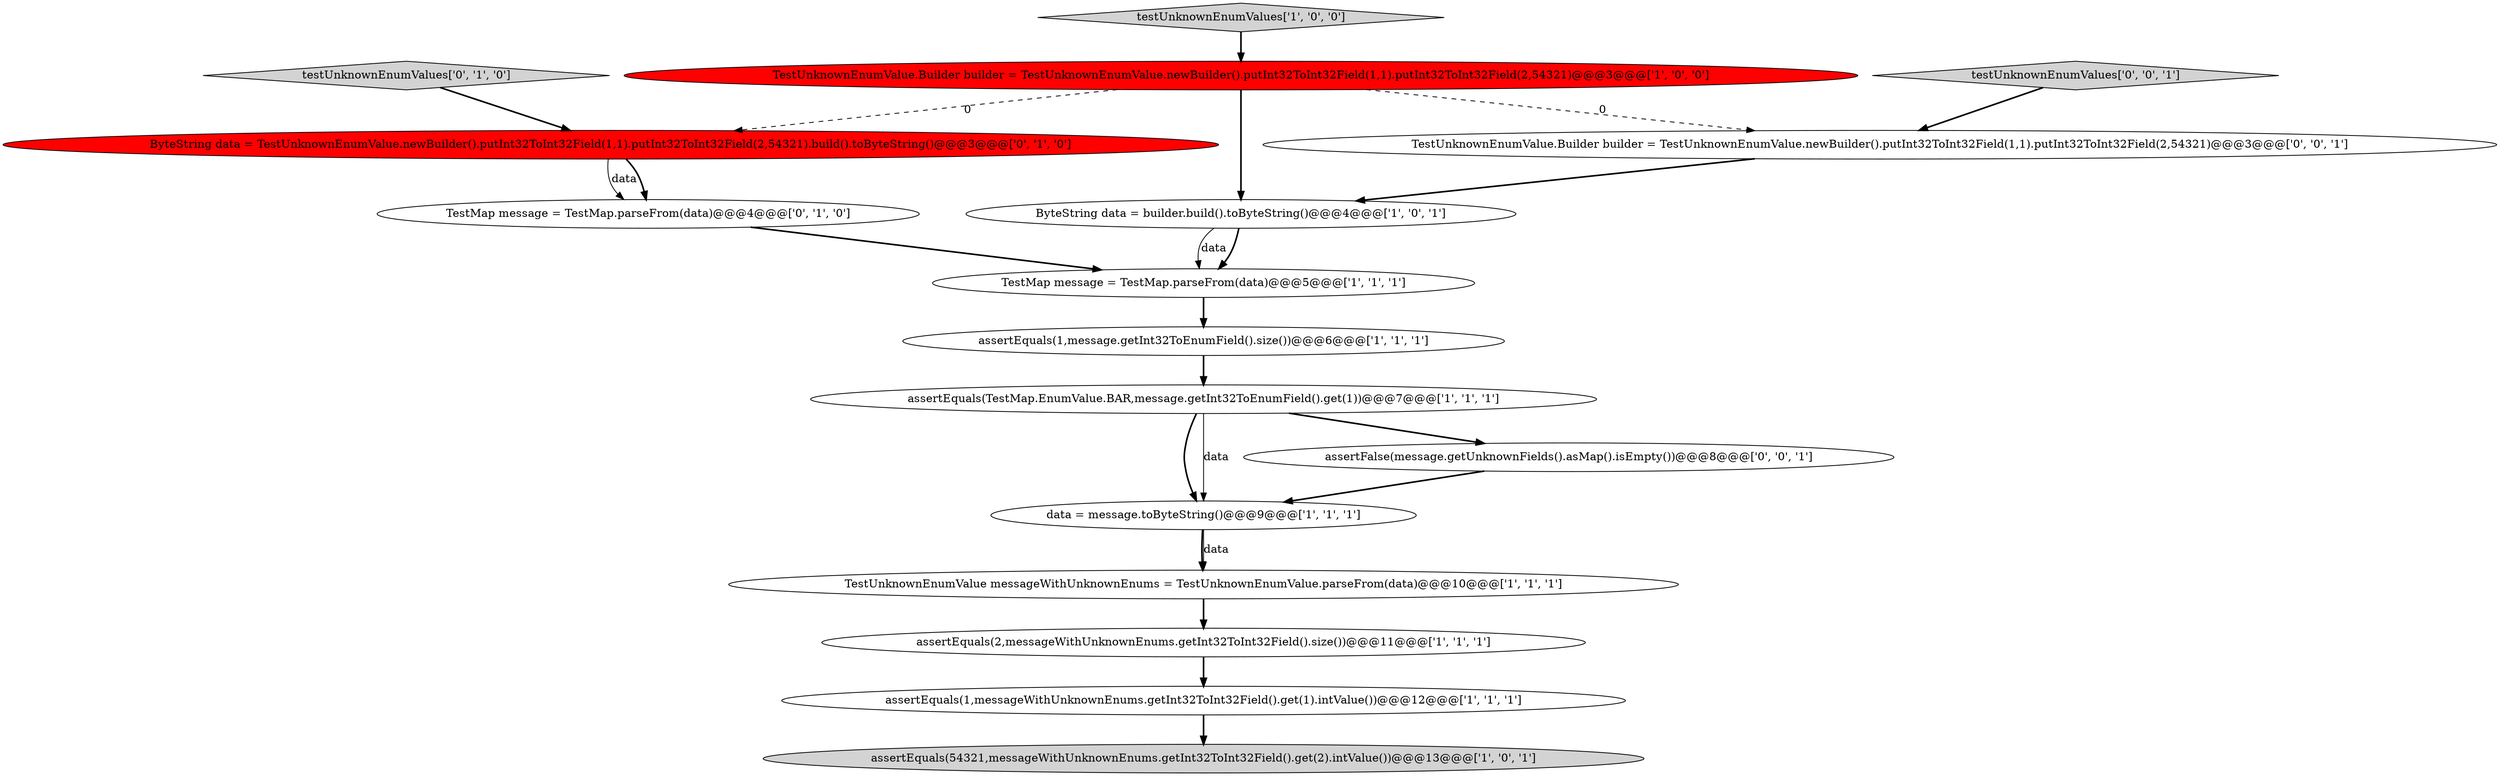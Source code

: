 digraph {
6 [style = filled, label = "testUnknownEnumValues['1', '0', '0']", fillcolor = lightgray, shape = diamond image = "AAA0AAABBB1BBB"];
4 [style = filled, label = "assertEquals(1,message.getInt32ToEnumField().size())@@@6@@@['1', '1', '1']", fillcolor = white, shape = ellipse image = "AAA0AAABBB1BBB"];
10 [style = filled, label = "assertEquals(1,messageWithUnknownEnums.getInt32ToInt32Field().get(1).intValue())@@@12@@@['1', '1', '1']", fillcolor = white, shape = ellipse image = "AAA0AAABBB1BBB"];
3 [style = filled, label = "assertEquals(54321,messageWithUnknownEnums.getInt32ToInt32Field().get(2).intValue())@@@13@@@['1', '0', '1']", fillcolor = lightgray, shape = ellipse image = "AAA0AAABBB1BBB"];
1 [style = filled, label = "data = message.toByteString()@@@9@@@['1', '1', '1']", fillcolor = white, shape = ellipse image = "AAA0AAABBB1BBB"];
7 [style = filled, label = "assertEquals(TestMap.EnumValue.BAR,message.getInt32ToEnumField().get(1))@@@7@@@['1', '1', '1']", fillcolor = white, shape = ellipse image = "AAA0AAABBB1BBB"];
14 [style = filled, label = "assertFalse(message.getUnknownFields().asMap().isEmpty())@@@8@@@['0', '0', '1']", fillcolor = white, shape = ellipse image = "AAA0AAABBB3BBB"];
16 [style = filled, label = "TestUnknownEnumValue.Builder builder = TestUnknownEnumValue.newBuilder().putInt32ToInt32Field(1,1).putInt32ToInt32Field(2,54321)@@@3@@@['0', '0', '1']", fillcolor = white, shape = ellipse image = "AAA0AAABBB3BBB"];
2 [style = filled, label = "assertEquals(2,messageWithUnknownEnums.getInt32ToInt32Field().size())@@@11@@@['1', '1', '1']", fillcolor = white, shape = ellipse image = "AAA0AAABBB1BBB"];
8 [style = filled, label = "TestUnknownEnumValue messageWithUnknownEnums = TestUnknownEnumValue.parseFrom(data)@@@10@@@['1', '1', '1']", fillcolor = white, shape = ellipse image = "AAA0AAABBB1BBB"];
12 [style = filled, label = "TestMap message = TestMap.parseFrom(data)@@@4@@@['0', '1', '0']", fillcolor = white, shape = ellipse image = "AAA0AAABBB2BBB"];
0 [style = filled, label = "ByteString data = builder.build().toByteString()@@@4@@@['1', '0', '1']", fillcolor = white, shape = ellipse image = "AAA0AAABBB1BBB"];
11 [style = filled, label = "ByteString data = TestUnknownEnumValue.newBuilder().putInt32ToInt32Field(1,1).putInt32ToInt32Field(2,54321).build().toByteString()@@@3@@@['0', '1', '0']", fillcolor = red, shape = ellipse image = "AAA1AAABBB2BBB"];
13 [style = filled, label = "testUnknownEnumValues['0', '1', '0']", fillcolor = lightgray, shape = diamond image = "AAA0AAABBB2BBB"];
5 [style = filled, label = "TestUnknownEnumValue.Builder builder = TestUnknownEnumValue.newBuilder().putInt32ToInt32Field(1,1).putInt32ToInt32Field(2,54321)@@@3@@@['1', '0', '0']", fillcolor = red, shape = ellipse image = "AAA1AAABBB1BBB"];
15 [style = filled, label = "testUnknownEnumValues['0', '0', '1']", fillcolor = lightgray, shape = diamond image = "AAA0AAABBB3BBB"];
9 [style = filled, label = "TestMap message = TestMap.parseFrom(data)@@@5@@@['1', '1', '1']", fillcolor = white, shape = ellipse image = "AAA0AAABBB1BBB"];
11->12 [style = solid, label="data"];
0->9 [style = bold, label=""];
16->0 [style = bold, label=""];
7->1 [style = bold, label=""];
1->8 [style = bold, label=""];
9->4 [style = bold, label=""];
7->1 [style = solid, label="data"];
0->9 [style = solid, label="data"];
10->3 [style = bold, label=""];
11->12 [style = bold, label=""];
2->10 [style = bold, label=""];
12->9 [style = bold, label=""];
15->16 [style = bold, label=""];
13->11 [style = bold, label=""];
4->7 [style = bold, label=""];
14->1 [style = bold, label=""];
7->14 [style = bold, label=""];
5->16 [style = dashed, label="0"];
6->5 [style = bold, label=""];
5->0 [style = bold, label=""];
8->2 [style = bold, label=""];
5->11 [style = dashed, label="0"];
1->8 [style = solid, label="data"];
}
